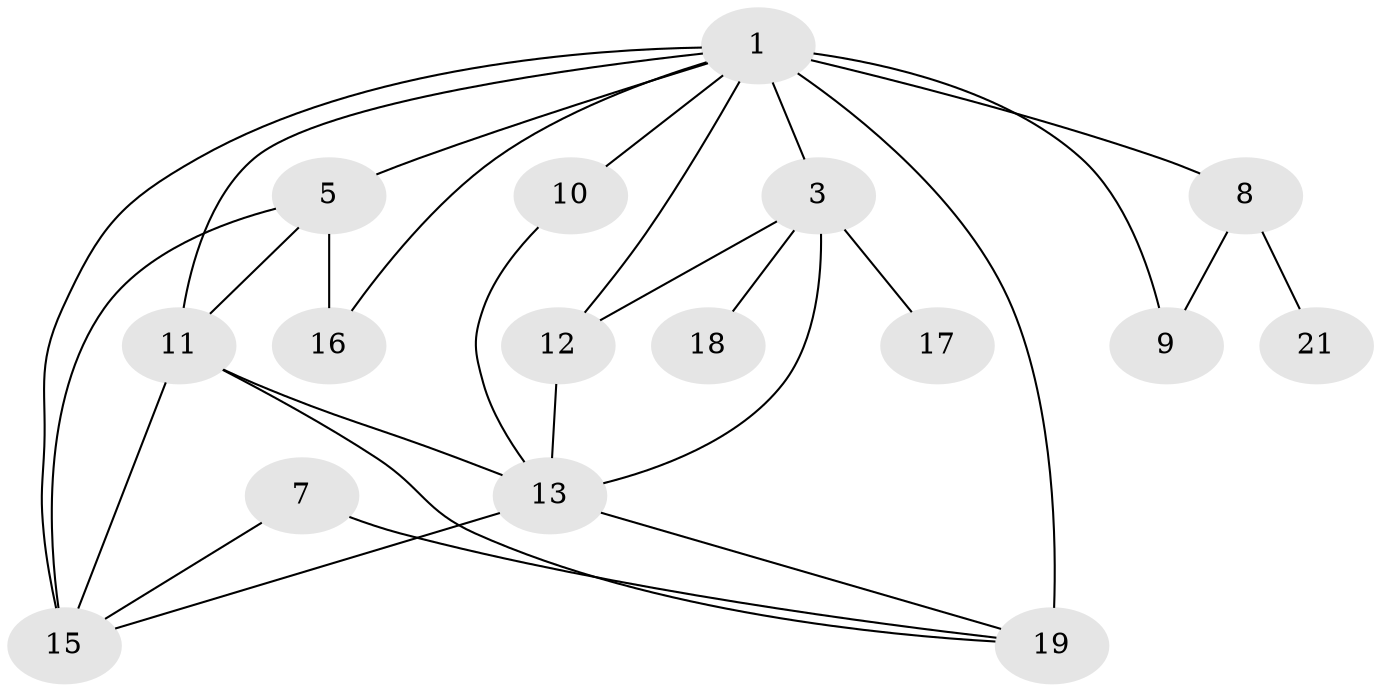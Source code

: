// original degree distribution, {5: 0.15151515151515152, 0: 0.06060606060606061, 3: 0.15151515151515152, 1: 0.15151515151515152, 4: 0.07575757575757576, 2: 0.3484848484848485, 6: 0.06060606060606061}
// Generated by graph-tools (version 1.1) at 2025/48/03/04/25 22:48:07]
// undirected, 16 vertices, 28 edges
graph export_dot {
  node [color=gray90,style=filled];
  1;
  3;
  5;
  7;
  8;
  9;
  10;
  11;
  12;
  13;
  15;
  16;
  17;
  18;
  19;
  21;
  1 -- 3 [weight=1.0];
  1 -- 5 [weight=2.0];
  1 -- 8 [weight=2.0];
  1 -- 9 [weight=2.0];
  1 -- 10 [weight=1.0];
  1 -- 11 [weight=1.0];
  1 -- 12 [weight=2.0];
  1 -- 15 [weight=3.0];
  1 -- 16 [weight=1.0];
  1 -- 19 [weight=5.0];
  3 -- 12 [weight=1.0];
  3 -- 13 [weight=1.0];
  3 -- 17 [weight=2.0];
  3 -- 18 [weight=1.0];
  5 -- 11 [weight=1.0];
  5 -- 15 [weight=1.0];
  5 -- 16 [weight=2.0];
  7 -- 15 [weight=1.0];
  7 -- 19 [weight=1.0];
  8 -- 9 [weight=1.0];
  8 -- 21 [weight=1.0];
  10 -- 13 [weight=1.0];
  11 -- 13 [weight=1.0];
  11 -- 15 [weight=1.0];
  11 -- 19 [weight=1.0];
  12 -- 13 [weight=1.0];
  13 -- 15 [weight=1.0];
  13 -- 19 [weight=1.0];
}
